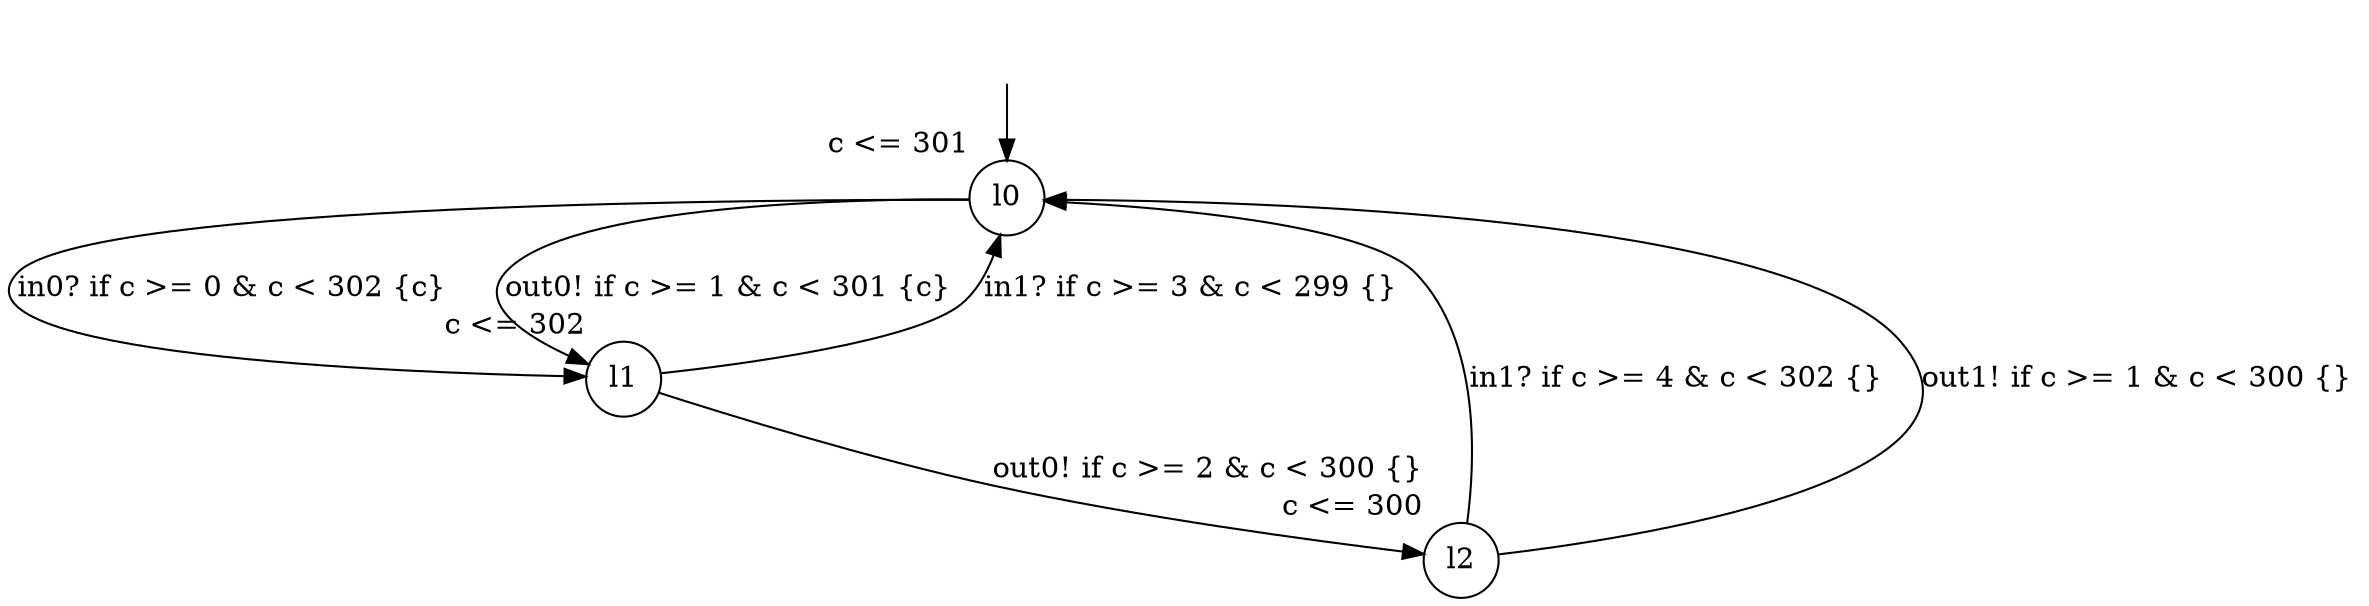 digraph g {
__start0 [label="" shape="none"];
l0 [shape="circle" margin=0 label="l0", xlabel="c <= 301"];
l1 [shape="circle" margin=0 label="l1", xlabel="c <= 302"];
l2 [shape="circle" margin=0 label="l2", xlabel="c <= 300"];
l0 -> l1 [label="in0? if c >= 0 & c < 302 {c} "];
l0 -> l1 [label="out0! if c >= 1 & c < 301 {c} "];
l1 -> l2 [label="out0! if c >= 2 & c < 300 {} "];
l1 -> l0 [label="in1? if c >= 3 & c < 299 {} "];
l2 -> l0 [label="in1? if c >= 4 & c < 302 {} "];
l2 -> l0 [label="out1! if c >= 1 & c < 300 {} "];
__start0 -> l0;
}
